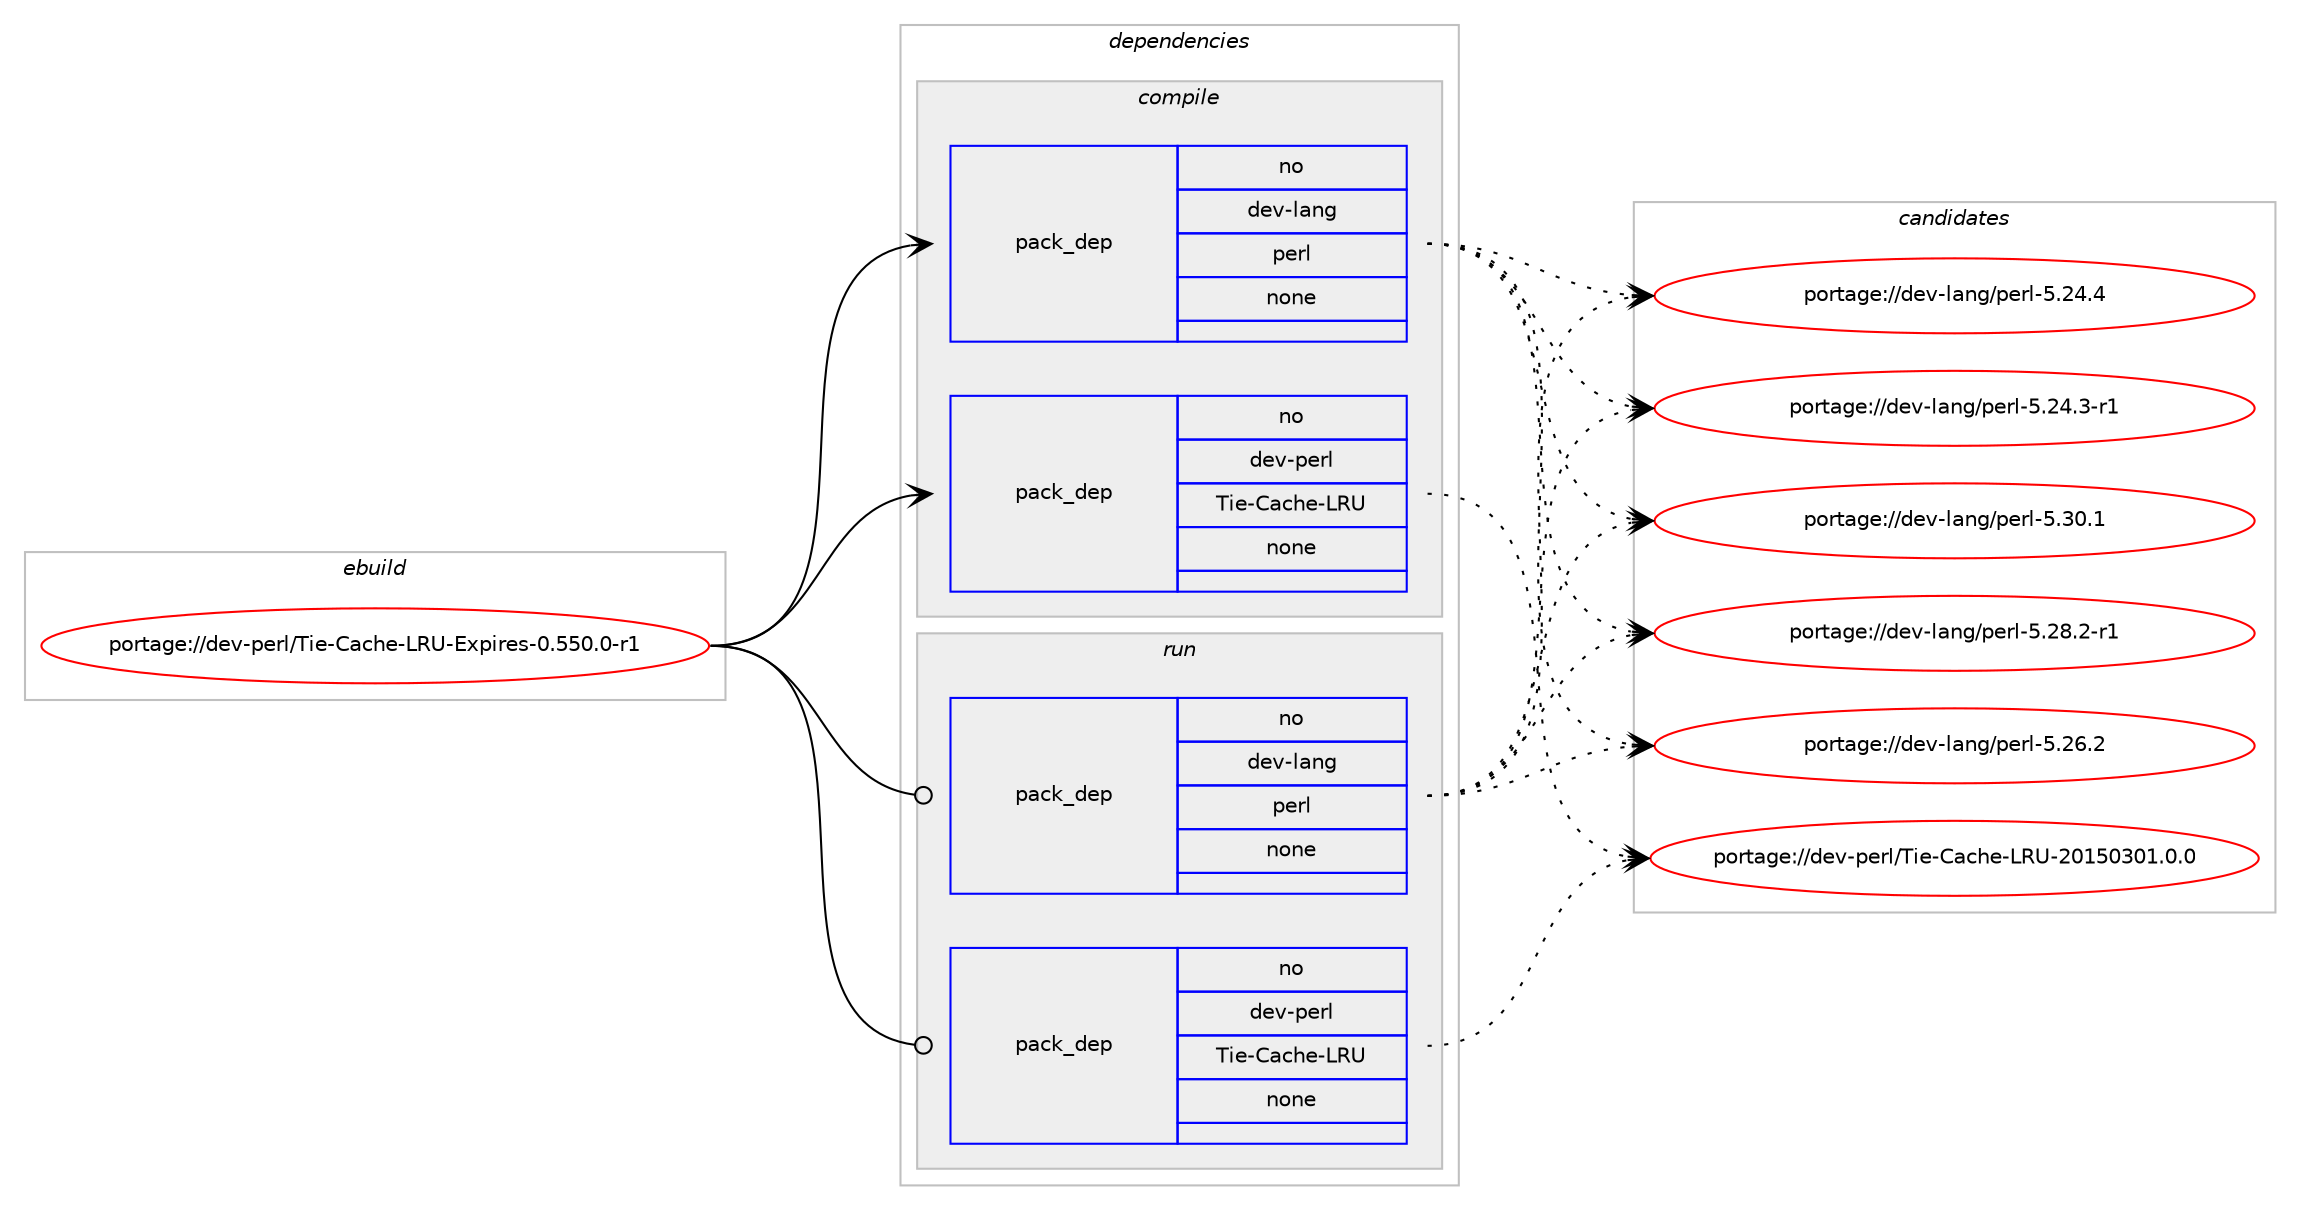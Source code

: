 digraph prolog {

# *************
# Graph options
# *************

newrank=true;
concentrate=true;
compound=true;
graph [rankdir=LR,fontname=Helvetica,fontsize=10,ranksep=1.5];#, ranksep=2.5, nodesep=0.2];
edge  [arrowhead=vee];
node  [fontname=Helvetica,fontsize=10];

# **********
# The ebuild
# **********

subgraph cluster_leftcol {
color=gray;
rank=same;
label=<<i>ebuild</i>>;
id [label="portage://dev-perl/Tie-Cache-LRU-Expires-0.550.0-r1", color=red, width=4, href="../dev-perl/Tie-Cache-LRU-Expires-0.550.0-r1.svg"];
}

# ****************
# The dependencies
# ****************

subgraph cluster_midcol {
color=gray;
label=<<i>dependencies</i>>;
subgraph cluster_compile {
fillcolor="#eeeeee";
style=filled;
label=<<i>compile</i>>;
subgraph pack354177 {
dependency480553 [label=<<TABLE BORDER="0" CELLBORDER="1" CELLSPACING="0" CELLPADDING="4" WIDTH="220"><TR><TD ROWSPAN="6" CELLPADDING="30">pack_dep</TD></TR><TR><TD WIDTH="110">no</TD></TR><TR><TD>dev-lang</TD></TR><TR><TD>perl</TD></TR><TR><TD>none</TD></TR><TR><TD></TD></TR></TABLE>>, shape=none, color=blue];
}
id:e -> dependency480553:w [weight=20,style="solid",arrowhead="vee"];
subgraph pack354178 {
dependency480554 [label=<<TABLE BORDER="0" CELLBORDER="1" CELLSPACING="0" CELLPADDING="4" WIDTH="220"><TR><TD ROWSPAN="6" CELLPADDING="30">pack_dep</TD></TR><TR><TD WIDTH="110">no</TD></TR><TR><TD>dev-perl</TD></TR><TR><TD>Tie-Cache-LRU</TD></TR><TR><TD>none</TD></TR><TR><TD></TD></TR></TABLE>>, shape=none, color=blue];
}
id:e -> dependency480554:w [weight=20,style="solid",arrowhead="vee"];
}
subgraph cluster_compileandrun {
fillcolor="#eeeeee";
style=filled;
label=<<i>compile and run</i>>;
}
subgraph cluster_run {
fillcolor="#eeeeee";
style=filled;
label=<<i>run</i>>;
subgraph pack354179 {
dependency480555 [label=<<TABLE BORDER="0" CELLBORDER="1" CELLSPACING="0" CELLPADDING="4" WIDTH="220"><TR><TD ROWSPAN="6" CELLPADDING="30">pack_dep</TD></TR><TR><TD WIDTH="110">no</TD></TR><TR><TD>dev-lang</TD></TR><TR><TD>perl</TD></TR><TR><TD>none</TD></TR><TR><TD></TD></TR></TABLE>>, shape=none, color=blue];
}
id:e -> dependency480555:w [weight=20,style="solid",arrowhead="odot"];
subgraph pack354180 {
dependency480556 [label=<<TABLE BORDER="0" CELLBORDER="1" CELLSPACING="0" CELLPADDING="4" WIDTH="220"><TR><TD ROWSPAN="6" CELLPADDING="30">pack_dep</TD></TR><TR><TD WIDTH="110">no</TD></TR><TR><TD>dev-perl</TD></TR><TR><TD>Tie-Cache-LRU</TD></TR><TR><TD>none</TD></TR><TR><TD></TD></TR></TABLE>>, shape=none, color=blue];
}
id:e -> dependency480556:w [weight=20,style="solid",arrowhead="odot"];
}
}

# **************
# The candidates
# **************

subgraph cluster_choices {
rank=same;
color=gray;
label=<<i>candidates</i>>;

subgraph choice354177 {
color=black;
nodesep=1;
choice10010111845108971101034711210111410845534651484649 [label="portage://dev-lang/perl-5.30.1", color=red, width=4,href="../dev-lang/perl-5.30.1.svg"];
choice100101118451089711010347112101114108455346505646504511449 [label="portage://dev-lang/perl-5.28.2-r1", color=red, width=4,href="../dev-lang/perl-5.28.2-r1.svg"];
choice10010111845108971101034711210111410845534650544650 [label="portage://dev-lang/perl-5.26.2", color=red, width=4,href="../dev-lang/perl-5.26.2.svg"];
choice10010111845108971101034711210111410845534650524652 [label="portage://dev-lang/perl-5.24.4", color=red, width=4,href="../dev-lang/perl-5.24.4.svg"];
choice100101118451089711010347112101114108455346505246514511449 [label="portage://dev-lang/perl-5.24.3-r1", color=red, width=4,href="../dev-lang/perl-5.24.3-r1.svg"];
dependency480553:e -> choice10010111845108971101034711210111410845534651484649:w [style=dotted,weight="100"];
dependency480553:e -> choice100101118451089711010347112101114108455346505646504511449:w [style=dotted,weight="100"];
dependency480553:e -> choice10010111845108971101034711210111410845534650544650:w [style=dotted,weight="100"];
dependency480553:e -> choice10010111845108971101034711210111410845534650524652:w [style=dotted,weight="100"];
dependency480553:e -> choice100101118451089711010347112101114108455346505246514511449:w [style=dotted,weight="100"];
}
subgraph choice354178 {
color=black;
nodesep=1;
choice100101118451121011141084784105101456797991041014576828545504849534851484946484648 [label="portage://dev-perl/Tie-Cache-LRU-20150301.0.0", color=red, width=4,href="../dev-perl/Tie-Cache-LRU-20150301.0.0.svg"];
dependency480554:e -> choice100101118451121011141084784105101456797991041014576828545504849534851484946484648:w [style=dotted,weight="100"];
}
subgraph choice354179 {
color=black;
nodesep=1;
choice10010111845108971101034711210111410845534651484649 [label="portage://dev-lang/perl-5.30.1", color=red, width=4,href="../dev-lang/perl-5.30.1.svg"];
choice100101118451089711010347112101114108455346505646504511449 [label="portage://dev-lang/perl-5.28.2-r1", color=red, width=4,href="../dev-lang/perl-5.28.2-r1.svg"];
choice10010111845108971101034711210111410845534650544650 [label="portage://dev-lang/perl-5.26.2", color=red, width=4,href="../dev-lang/perl-5.26.2.svg"];
choice10010111845108971101034711210111410845534650524652 [label="portage://dev-lang/perl-5.24.4", color=red, width=4,href="../dev-lang/perl-5.24.4.svg"];
choice100101118451089711010347112101114108455346505246514511449 [label="portage://dev-lang/perl-5.24.3-r1", color=red, width=4,href="../dev-lang/perl-5.24.3-r1.svg"];
dependency480555:e -> choice10010111845108971101034711210111410845534651484649:w [style=dotted,weight="100"];
dependency480555:e -> choice100101118451089711010347112101114108455346505646504511449:w [style=dotted,weight="100"];
dependency480555:e -> choice10010111845108971101034711210111410845534650544650:w [style=dotted,weight="100"];
dependency480555:e -> choice10010111845108971101034711210111410845534650524652:w [style=dotted,weight="100"];
dependency480555:e -> choice100101118451089711010347112101114108455346505246514511449:w [style=dotted,weight="100"];
}
subgraph choice354180 {
color=black;
nodesep=1;
choice100101118451121011141084784105101456797991041014576828545504849534851484946484648 [label="portage://dev-perl/Tie-Cache-LRU-20150301.0.0", color=red, width=4,href="../dev-perl/Tie-Cache-LRU-20150301.0.0.svg"];
dependency480556:e -> choice100101118451121011141084784105101456797991041014576828545504849534851484946484648:w [style=dotted,weight="100"];
}
}

}
